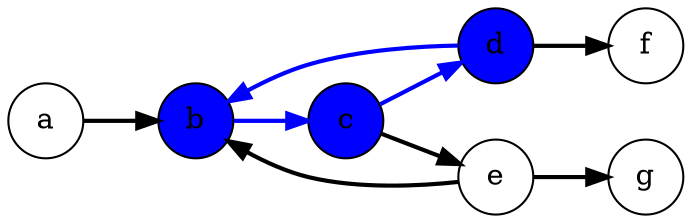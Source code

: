 digraph g {
	rankdir = LR;	node[shape=circle style=filled];
	a[name="a", fillcolor="white"];
	b[name="b", fillcolor="blue"];
	c[name="c", fillcolor="blue"];
	d[name="d", fillcolor="blue"];
	e[name="e", fillcolor="white"];
	f[name="f", fillcolor="white"];
	g[name="g", fillcolor="white"];

	edge[dir = forward];
	a -> b[penwidth=2, color="black"];
	b -> c[penwidth=2, color="blue"];
	c -> d[penwidth=2, color="blue"];
	c -> e[penwidth=2, color="black"];
	d -> b[penwidth=2, color="blue"];
	d -> f[penwidth=2, color="black"];
	e -> b[penwidth=2, color="black"];
	e -> g[penwidth=2, color="black"];
}
